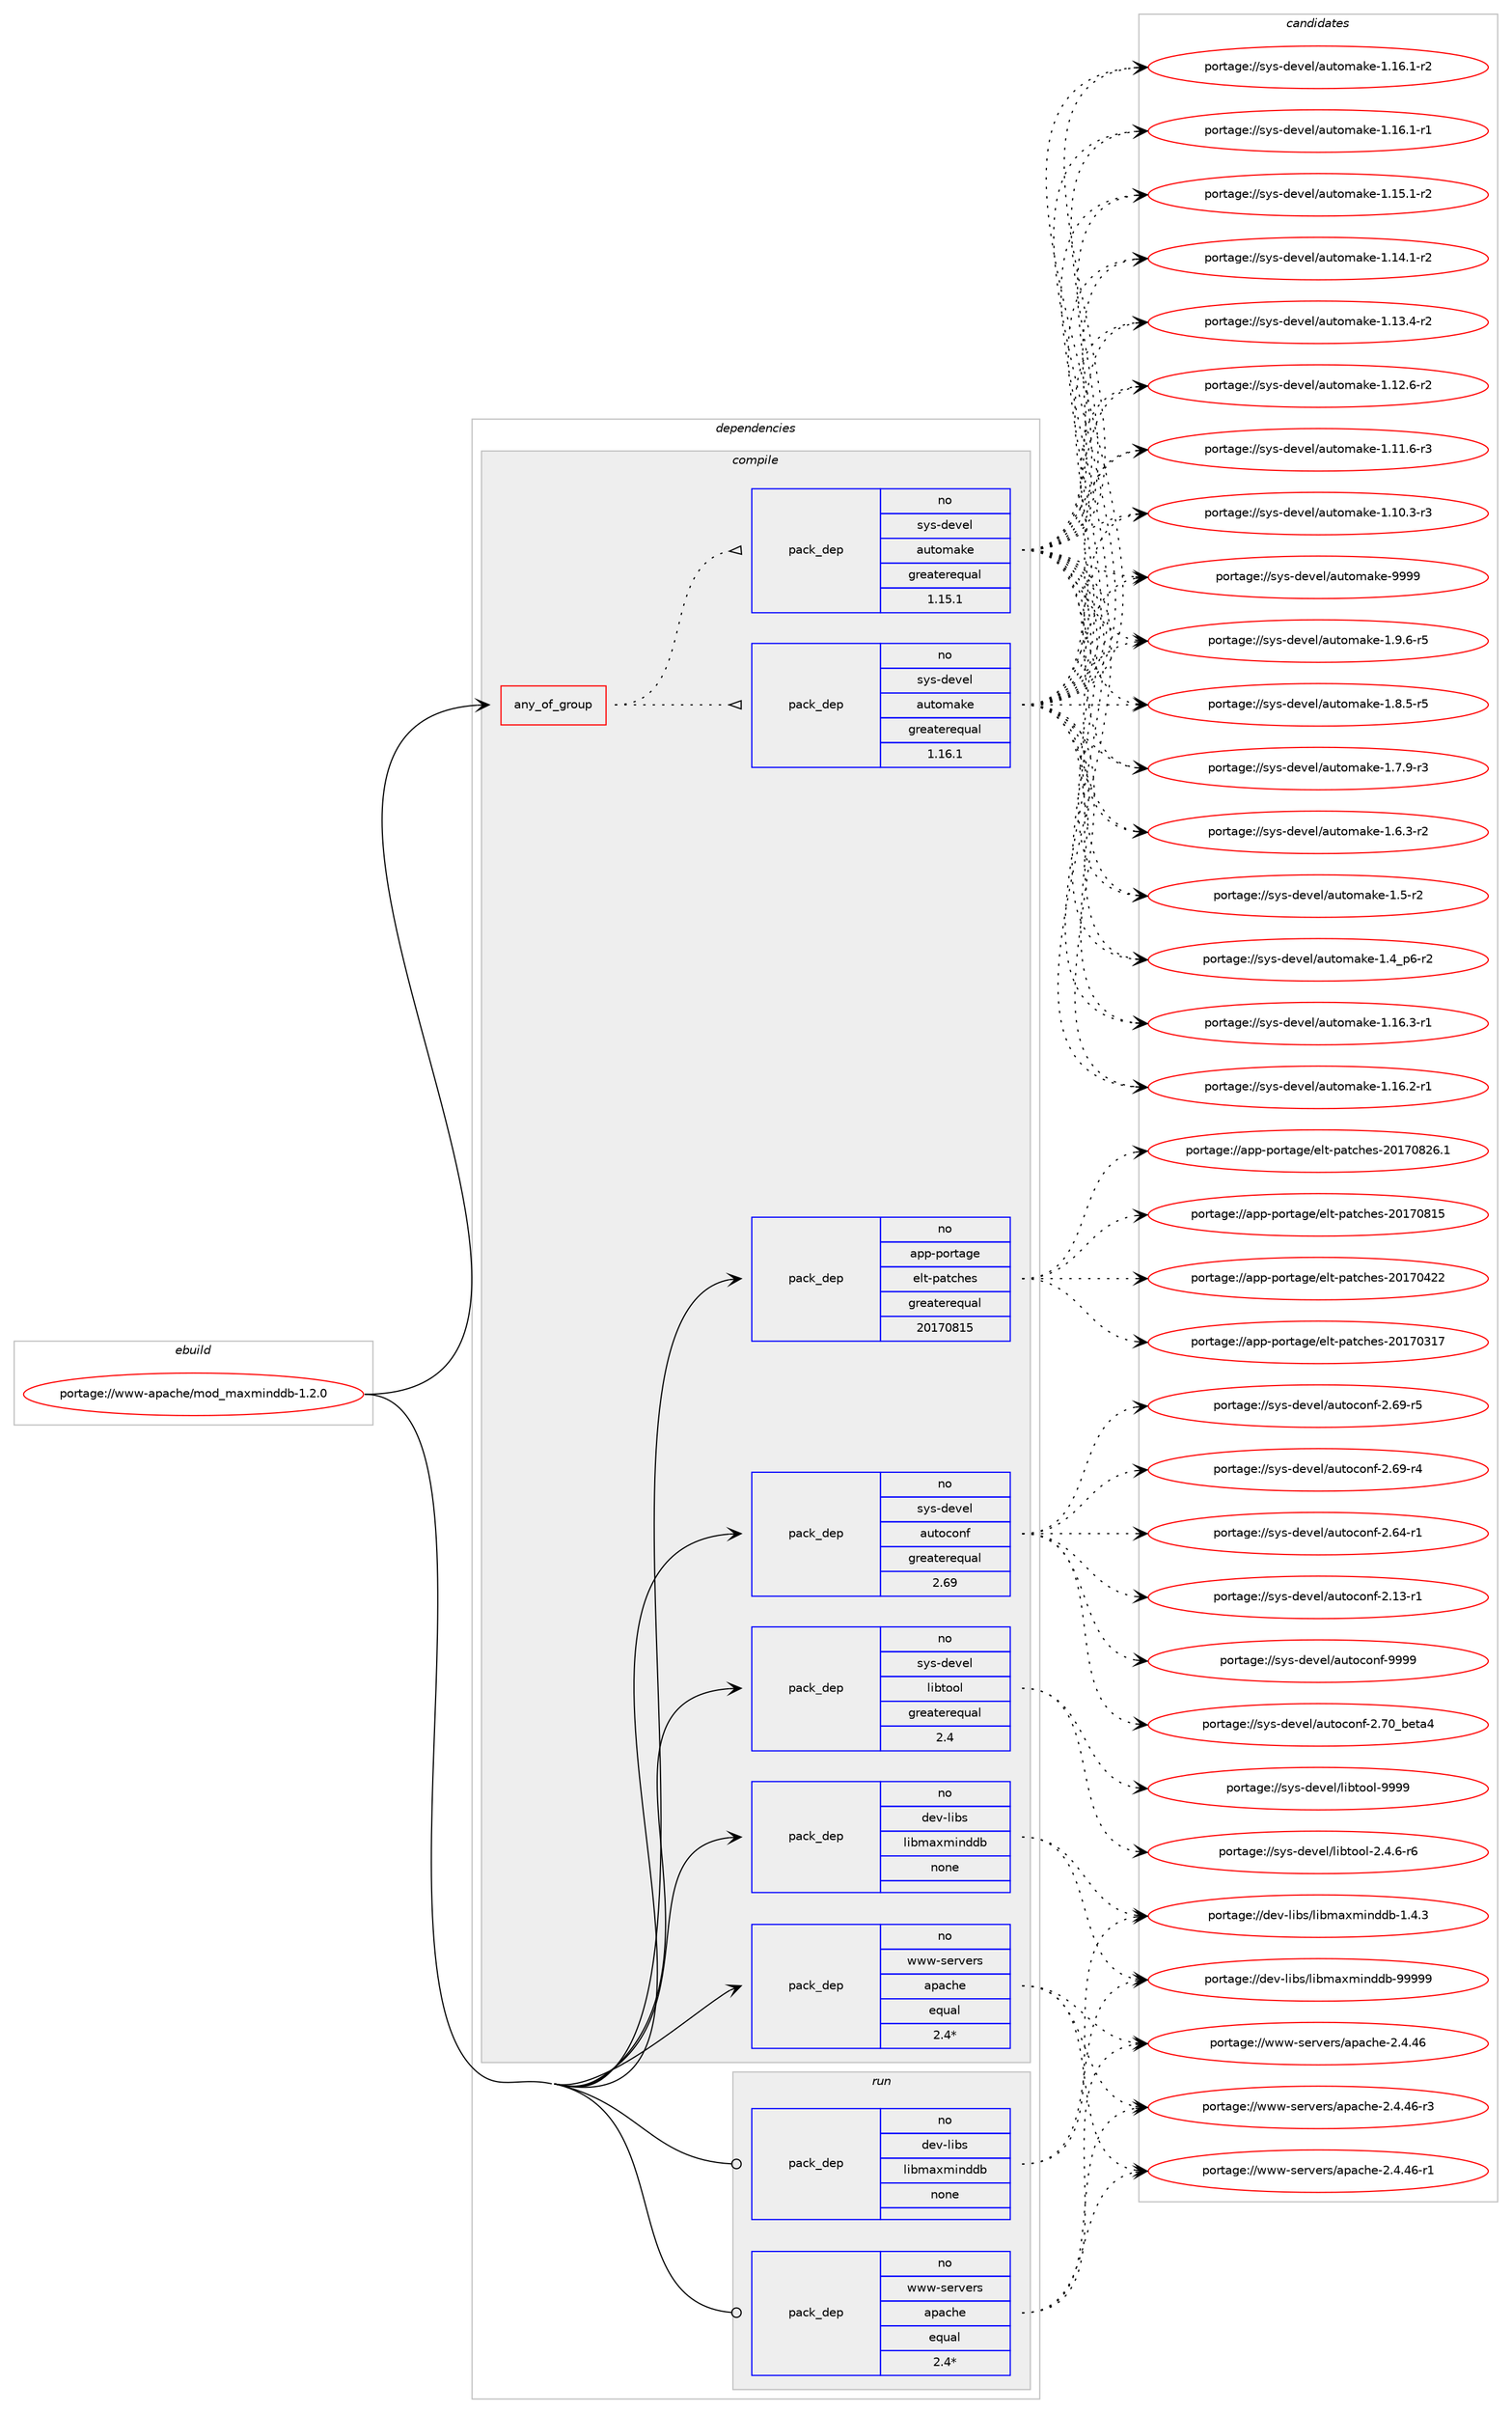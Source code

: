 digraph prolog {

# *************
# Graph options
# *************

newrank=true;
concentrate=true;
compound=true;
graph [rankdir=LR,fontname=Helvetica,fontsize=10,ranksep=1.5];#, ranksep=2.5, nodesep=0.2];
edge  [arrowhead=vee];
node  [fontname=Helvetica,fontsize=10];

# **********
# The ebuild
# **********

subgraph cluster_leftcol {
color=gray;
rank=same;
label=<<i>ebuild</i>>;
id [label="portage://www-apache/mod_maxminddb-1.2.0", color=red, width=4, href="../www-apache/mod_maxminddb-1.2.0.svg"];
}

# ****************
# The dependencies
# ****************

subgraph cluster_midcol {
color=gray;
label=<<i>dependencies</i>>;
subgraph cluster_compile {
fillcolor="#eeeeee";
style=filled;
label=<<i>compile</i>>;
subgraph any19 {
dependency1381 [label=<<TABLE BORDER="0" CELLBORDER="1" CELLSPACING="0" CELLPADDING="4"><TR><TD CELLPADDING="10">any_of_group</TD></TR></TABLE>>, shape=none, color=red];subgraph pack1238 {
dependency1382 [label=<<TABLE BORDER="0" CELLBORDER="1" CELLSPACING="0" CELLPADDING="4" WIDTH="220"><TR><TD ROWSPAN="6" CELLPADDING="30">pack_dep</TD></TR><TR><TD WIDTH="110">no</TD></TR><TR><TD>sys-devel</TD></TR><TR><TD>automake</TD></TR><TR><TD>greaterequal</TD></TR><TR><TD>1.16.1</TD></TR></TABLE>>, shape=none, color=blue];
}
dependency1381:e -> dependency1382:w [weight=20,style="dotted",arrowhead="oinv"];
subgraph pack1239 {
dependency1383 [label=<<TABLE BORDER="0" CELLBORDER="1" CELLSPACING="0" CELLPADDING="4" WIDTH="220"><TR><TD ROWSPAN="6" CELLPADDING="30">pack_dep</TD></TR><TR><TD WIDTH="110">no</TD></TR><TR><TD>sys-devel</TD></TR><TR><TD>automake</TD></TR><TR><TD>greaterequal</TD></TR><TR><TD>1.15.1</TD></TR></TABLE>>, shape=none, color=blue];
}
dependency1381:e -> dependency1383:w [weight=20,style="dotted",arrowhead="oinv"];
}
id:e -> dependency1381:w [weight=20,style="solid",arrowhead="vee"];
subgraph pack1240 {
dependency1384 [label=<<TABLE BORDER="0" CELLBORDER="1" CELLSPACING="0" CELLPADDING="4" WIDTH="220"><TR><TD ROWSPAN="6" CELLPADDING="30">pack_dep</TD></TR><TR><TD WIDTH="110">no</TD></TR><TR><TD>app-portage</TD></TR><TR><TD>elt-patches</TD></TR><TR><TD>greaterequal</TD></TR><TR><TD>20170815</TD></TR></TABLE>>, shape=none, color=blue];
}
id:e -> dependency1384:w [weight=20,style="solid",arrowhead="vee"];
subgraph pack1241 {
dependency1385 [label=<<TABLE BORDER="0" CELLBORDER="1" CELLSPACING="0" CELLPADDING="4" WIDTH="220"><TR><TD ROWSPAN="6" CELLPADDING="30">pack_dep</TD></TR><TR><TD WIDTH="110">no</TD></TR><TR><TD>dev-libs</TD></TR><TR><TD>libmaxminddb</TD></TR><TR><TD>none</TD></TR><TR><TD></TD></TR></TABLE>>, shape=none, color=blue];
}
id:e -> dependency1385:w [weight=20,style="solid",arrowhead="vee"];
subgraph pack1242 {
dependency1386 [label=<<TABLE BORDER="0" CELLBORDER="1" CELLSPACING="0" CELLPADDING="4" WIDTH="220"><TR><TD ROWSPAN="6" CELLPADDING="30">pack_dep</TD></TR><TR><TD WIDTH="110">no</TD></TR><TR><TD>sys-devel</TD></TR><TR><TD>autoconf</TD></TR><TR><TD>greaterequal</TD></TR><TR><TD>2.69</TD></TR></TABLE>>, shape=none, color=blue];
}
id:e -> dependency1386:w [weight=20,style="solid",arrowhead="vee"];
subgraph pack1243 {
dependency1387 [label=<<TABLE BORDER="0" CELLBORDER="1" CELLSPACING="0" CELLPADDING="4" WIDTH="220"><TR><TD ROWSPAN="6" CELLPADDING="30">pack_dep</TD></TR><TR><TD WIDTH="110">no</TD></TR><TR><TD>sys-devel</TD></TR><TR><TD>libtool</TD></TR><TR><TD>greaterequal</TD></TR><TR><TD>2.4</TD></TR></TABLE>>, shape=none, color=blue];
}
id:e -> dependency1387:w [weight=20,style="solid",arrowhead="vee"];
subgraph pack1244 {
dependency1388 [label=<<TABLE BORDER="0" CELLBORDER="1" CELLSPACING="0" CELLPADDING="4" WIDTH="220"><TR><TD ROWSPAN="6" CELLPADDING="30">pack_dep</TD></TR><TR><TD WIDTH="110">no</TD></TR><TR><TD>www-servers</TD></TR><TR><TD>apache</TD></TR><TR><TD>equal</TD></TR><TR><TD>2.4*</TD></TR></TABLE>>, shape=none, color=blue];
}
id:e -> dependency1388:w [weight=20,style="solid",arrowhead="vee"];
}
subgraph cluster_compileandrun {
fillcolor="#eeeeee";
style=filled;
label=<<i>compile and run</i>>;
}
subgraph cluster_run {
fillcolor="#eeeeee";
style=filled;
label=<<i>run</i>>;
subgraph pack1245 {
dependency1389 [label=<<TABLE BORDER="0" CELLBORDER="1" CELLSPACING="0" CELLPADDING="4" WIDTH="220"><TR><TD ROWSPAN="6" CELLPADDING="30">pack_dep</TD></TR><TR><TD WIDTH="110">no</TD></TR><TR><TD>dev-libs</TD></TR><TR><TD>libmaxminddb</TD></TR><TR><TD>none</TD></TR><TR><TD></TD></TR></TABLE>>, shape=none, color=blue];
}
id:e -> dependency1389:w [weight=20,style="solid",arrowhead="odot"];
subgraph pack1246 {
dependency1390 [label=<<TABLE BORDER="0" CELLBORDER="1" CELLSPACING="0" CELLPADDING="4" WIDTH="220"><TR><TD ROWSPAN="6" CELLPADDING="30">pack_dep</TD></TR><TR><TD WIDTH="110">no</TD></TR><TR><TD>www-servers</TD></TR><TR><TD>apache</TD></TR><TR><TD>equal</TD></TR><TR><TD>2.4*</TD></TR></TABLE>>, shape=none, color=blue];
}
id:e -> dependency1390:w [weight=20,style="solid",arrowhead="odot"];
}
}

# **************
# The candidates
# **************

subgraph cluster_choices {
rank=same;
color=gray;
label=<<i>candidates</i>>;

subgraph choice1238 {
color=black;
nodesep=1;
choice115121115451001011181011084797117116111109971071014557575757 [label="portage://sys-devel/automake-9999", color=red, width=4,href="../sys-devel/automake-9999.svg"];
choice115121115451001011181011084797117116111109971071014549465746544511453 [label="portage://sys-devel/automake-1.9.6-r5", color=red, width=4,href="../sys-devel/automake-1.9.6-r5.svg"];
choice115121115451001011181011084797117116111109971071014549465646534511453 [label="portage://sys-devel/automake-1.8.5-r5", color=red, width=4,href="../sys-devel/automake-1.8.5-r5.svg"];
choice115121115451001011181011084797117116111109971071014549465546574511451 [label="portage://sys-devel/automake-1.7.9-r3", color=red, width=4,href="../sys-devel/automake-1.7.9-r3.svg"];
choice115121115451001011181011084797117116111109971071014549465446514511450 [label="portage://sys-devel/automake-1.6.3-r2", color=red, width=4,href="../sys-devel/automake-1.6.3-r2.svg"];
choice11512111545100101118101108479711711611110997107101454946534511450 [label="portage://sys-devel/automake-1.5-r2", color=red, width=4,href="../sys-devel/automake-1.5-r2.svg"];
choice115121115451001011181011084797117116111109971071014549465295112544511450 [label="portage://sys-devel/automake-1.4_p6-r2", color=red, width=4,href="../sys-devel/automake-1.4_p6-r2.svg"];
choice11512111545100101118101108479711711611110997107101454946495446514511449 [label="portage://sys-devel/automake-1.16.3-r1", color=red, width=4,href="../sys-devel/automake-1.16.3-r1.svg"];
choice11512111545100101118101108479711711611110997107101454946495446504511449 [label="portage://sys-devel/automake-1.16.2-r1", color=red, width=4,href="../sys-devel/automake-1.16.2-r1.svg"];
choice11512111545100101118101108479711711611110997107101454946495446494511450 [label="portage://sys-devel/automake-1.16.1-r2", color=red, width=4,href="../sys-devel/automake-1.16.1-r2.svg"];
choice11512111545100101118101108479711711611110997107101454946495446494511449 [label="portage://sys-devel/automake-1.16.1-r1", color=red, width=4,href="../sys-devel/automake-1.16.1-r1.svg"];
choice11512111545100101118101108479711711611110997107101454946495346494511450 [label="portage://sys-devel/automake-1.15.1-r2", color=red, width=4,href="../sys-devel/automake-1.15.1-r2.svg"];
choice11512111545100101118101108479711711611110997107101454946495246494511450 [label="portage://sys-devel/automake-1.14.1-r2", color=red, width=4,href="../sys-devel/automake-1.14.1-r2.svg"];
choice11512111545100101118101108479711711611110997107101454946495146524511450 [label="portage://sys-devel/automake-1.13.4-r2", color=red, width=4,href="../sys-devel/automake-1.13.4-r2.svg"];
choice11512111545100101118101108479711711611110997107101454946495046544511450 [label="portage://sys-devel/automake-1.12.6-r2", color=red, width=4,href="../sys-devel/automake-1.12.6-r2.svg"];
choice11512111545100101118101108479711711611110997107101454946494946544511451 [label="portage://sys-devel/automake-1.11.6-r3", color=red, width=4,href="../sys-devel/automake-1.11.6-r3.svg"];
choice11512111545100101118101108479711711611110997107101454946494846514511451 [label="portage://sys-devel/automake-1.10.3-r3", color=red, width=4,href="../sys-devel/automake-1.10.3-r3.svg"];
dependency1382:e -> choice115121115451001011181011084797117116111109971071014557575757:w [style=dotted,weight="100"];
dependency1382:e -> choice115121115451001011181011084797117116111109971071014549465746544511453:w [style=dotted,weight="100"];
dependency1382:e -> choice115121115451001011181011084797117116111109971071014549465646534511453:w [style=dotted,weight="100"];
dependency1382:e -> choice115121115451001011181011084797117116111109971071014549465546574511451:w [style=dotted,weight="100"];
dependency1382:e -> choice115121115451001011181011084797117116111109971071014549465446514511450:w [style=dotted,weight="100"];
dependency1382:e -> choice11512111545100101118101108479711711611110997107101454946534511450:w [style=dotted,weight="100"];
dependency1382:e -> choice115121115451001011181011084797117116111109971071014549465295112544511450:w [style=dotted,weight="100"];
dependency1382:e -> choice11512111545100101118101108479711711611110997107101454946495446514511449:w [style=dotted,weight="100"];
dependency1382:e -> choice11512111545100101118101108479711711611110997107101454946495446504511449:w [style=dotted,weight="100"];
dependency1382:e -> choice11512111545100101118101108479711711611110997107101454946495446494511450:w [style=dotted,weight="100"];
dependency1382:e -> choice11512111545100101118101108479711711611110997107101454946495446494511449:w [style=dotted,weight="100"];
dependency1382:e -> choice11512111545100101118101108479711711611110997107101454946495346494511450:w [style=dotted,weight="100"];
dependency1382:e -> choice11512111545100101118101108479711711611110997107101454946495246494511450:w [style=dotted,weight="100"];
dependency1382:e -> choice11512111545100101118101108479711711611110997107101454946495146524511450:w [style=dotted,weight="100"];
dependency1382:e -> choice11512111545100101118101108479711711611110997107101454946495046544511450:w [style=dotted,weight="100"];
dependency1382:e -> choice11512111545100101118101108479711711611110997107101454946494946544511451:w [style=dotted,weight="100"];
dependency1382:e -> choice11512111545100101118101108479711711611110997107101454946494846514511451:w [style=dotted,weight="100"];
}
subgraph choice1239 {
color=black;
nodesep=1;
choice115121115451001011181011084797117116111109971071014557575757 [label="portage://sys-devel/automake-9999", color=red, width=4,href="../sys-devel/automake-9999.svg"];
choice115121115451001011181011084797117116111109971071014549465746544511453 [label="portage://sys-devel/automake-1.9.6-r5", color=red, width=4,href="../sys-devel/automake-1.9.6-r5.svg"];
choice115121115451001011181011084797117116111109971071014549465646534511453 [label="portage://sys-devel/automake-1.8.5-r5", color=red, width=4,href="../sys-devel/automake-1.8.5-r5.svg"];
choice115121115451001011181011084797117116111109971071014549465546574511451 [label="portage://sys-devel/automake-1.7.9-r3", color=red, width=4,href="../sys-devel/automake-1.7.9-r3.svg"];
choice115121115451001011181011084797117116111109971071014549465446514511450 [label="portage://sys-devel/automake-1.6.3-r2", color=red, width=4,href="../sys-devel/automake-1.6.3-r2.svg"];
choice11512111545100101118101108479711711611110997107101454946534511450 [label="portage://sys-devel/automake-1.5-r2", color=red, width=4,href="../sys-devel/automake-1.5-r2.svg"];
choice115121115451001011181011084797117116111109971071014549465295112544511450 [label="portage://sys-devel/automake-1.4_p6-r2", color=red, width=4,href="../sys-devel/automake-1.4_p6-r2.svg"];
choice11512111545100101118101108479711711611110997107101454946495446514511449 [label="portage://sys-devel/automake-1.16.3-r1", color=red, width=4,href="../sys-devel/automake-1.16.3-r1.svg"];
choice11512111545100101118101108479711711611110997107101454946495446504511449 [label="portage://sys-devel/automake-1.16.2-r1", color=red, width=4,href="../sys-devel/automake-1.16.2-r1.svg"];
choice11512111545100101118101108479711711611110997107101454946495446494511450 [label="portage://sys-devel/automake-1.16.1-r2", color=red, width=4,href="../sys-devel/automake-1.16.1-r2.svg"];
choice11512111545100101118101108479711711611110997107101454946495446494511449 [label="portage://sys-devel/automake-1.16.1-r1", color=red, width=4,href="../sys-devel/automake-1.16.1-r1.svg"];
choice11512111545100101118101108479711711611110997107101454946495346494511450 [label="portage://sys-devel/automake-1.15.1-r2", color=red, width=4,href="../sys-devel/automake-1.15.1-r2.svg"];
choice11512111545100101118101108479711711611110997107101454946495246494511450 [label="portage://sys-devel/automake-1.14.1-r2", color=red, width=4,href="../sys-devel/automake-1.14.1-r2.svg"];
choice11512111545100101118101108479711711611110997107101454946495146524511450 [label="portage://sys-devel/automake-1.13.4-r2", color=red, width=4,href="../sys-devel/automake-1.13.4-r2.svg"];
choice11512111545100101118101108479711711611110997107101454946495046544511450 [label="portage://sys-devel/automake-1.12.6-r2", color=red, width=4,href="../sys-devel/automake-1.12.6-r2.svg"];
choice11512111545100101118101108479711711611110997107101454946494946544511451 [label="portage://sys-devel/automake-1.11.6-r3", color=red, width=4,href="../sys-devel/automake-1.11.6-r3.svg"];
choice11512111545100101118101108479711711611110997107101454946494846514511451 [label="portage://sys-devel/automake-1.10.3-r3", color=red, width=4,href="../sys-devel/automake-1.10.3-r3.svg"];
dependency1383:e -> choice115121115451001011181011084797117116111109971071014557575757:w [style=dotted,weight="100"];
dependency1383:e -> choice115121115451001011181011084797117116111109971071014549465746544511453:w [style=dotted,weight="100"];
dependency1383:e -> choice115121115451001011181011084797117116111109971071014549465646534511453:w [style=dotted,weight="100"];
dependency1383:e -> choice115121115451001011181011084797117116111109971071014549465546574511451:w [style=dotted,weight="100"];
dependency1383:e -> choice115121115451001011181011084797117116111109971071014549465446514511450:w [style=dotted,weight="100"];
dependency1383:e -> choice11512111545100101118101108479711711611110997107101454946534511450:w [style=dotted,weight="100"];
dependency1383:e -> choice115121115451001011181011084797117116111109971071014549465295112544511450:w [style=dotted,weight="100"];
dependency1383:e -> choice11512111545100101118101108479711711611110997107101454946495446514511449:w [style=dotted,weight="100"];
dependency1383:e -> choice11512111545100101118101108479711711611110997107101454946495446504511449:w [style=dotted,weight="100"];
dependency1383:e -> choice11512111545100101118101108479711711611110997107101454946495446494511450:w [style=dotted,weight="100"];
dependency1383:e -> choice11512111545100101118101108479711711611110997107101454946495446494511449:w [style=dotted,weight="100"];
dependency1383:e -> choice11512111545100101118101108479711711611110997107101454946495346494511450:w [style=dotted,weight="100"];
dependency1383:e -> choice11512111545100101118101108479711711611110997107101454946495246494511450:w [style=dotted,weight="100"];
dependency1383:e -> choice11512111545100101118101108479711711611110997107101454946495146524511450:w [style=dotted,weight="100"];
dependency1383:e -> choice11512111545100101118101108479711711611110997107101454946495046544511450:w [style=dotted,weight="100"];
dependency1383:e -> choice11512111545100101118101108479711711611110997107101454946494946544511451:w [style=dotted,weight="100"];
dependency1383:e -> choice11512111545100101118101108479711711611110997107101454946494846514511451:w [style=dotted,weight="100"];
}
subgraph choice1240 {
color=black;
nodesep=1;
choice971121124511211111411697103101471011081164511297116991041011154550484955485650544649 [label="portage://app-portage/elt-patches-20170826.1", color=red, width=4,href="../app-portage/elt-patches-20170826.1.svg"];
choice97112112451121111141169710310147101108116451129711699104101115455048495548564953 [label="portage://app-portage/elt-patches-20170815", color=red, width=4,href="../app-portage/elt-patches-20170815.svg"];
choice97112112451121111141169710310147101108116451129711699104101115455048495548525050 [label="portage://app-portage/elt-patches-20170422", color=red, width=4,href="../app-portage/elt-patches-20170422.svg"];
choice97112112451121111141169710310147101108116451129711699104101115455048495548514955 [label="portage://app-portage/elt-patches-20170317", color=red, width=4,href="../app-portage/elt-patches-20170317.svg"];
dependency1384:e -> choice971121124511211111411697103101471011081164511297116991041011154550484955485650544649:w [style=dotted,weight="100"];
dependency1384:e -> choice97112112451121111141169710310147101108116451129711699104101115455048495548564953:w [style=dotted,weight="100"];
dependency1384:e -> choice97112112451121111141169710310147101108116451129711699104101115455048495548525050:w [style=dotted,weight="100"];
dependency1384:e -> choice97112112451121111141169710310147101108116451129711699104101115455048495548514955:w [style=dotted,weight="100"];
}
subgraph choice1241 {
color=black;
nodesep=1;
choice100101118451081059811547108105981099712010910511010010098455757575757 [label="portage://dev-libs/libmaxminddb-99999", color=red, width=4,href="../dev-libs/libmaxminddb-99999.svg"];
choice100101118451081059811547108105981099712010910511010010098454946524651 [label="portage://dev-libs/libmaxminddb-1.4.3", color=red, width=4,href="../dev-libs/libmaxminddb-1.4.3.svg"];
dependency1385:e -> choice100101118451081059811547108105981099712010910511010010098455757575757:w [style=dotted,weight="100"];
dependency1385:e -> choice100101118451081059811547108105981099712010910511010010098454946524651:w [style=dotted,weight="100"];
}
subgraph choice1242 {
color=black;
nodesep=1;
choice115121115451001011181011084797117116111991111101024557575757 [label="portage://sys-devel/autoconf-9999", color=red, width=4,href="../sys-devel/autoconf-9999.svg"];
choice11512111545100101118101108479711711611199111110102455046554895981011169752 [label="portage://sys-devel/autoconf-2.70_beta4", color=red, width=4,href="../sys-devel/autoconf-2.70_beta4.svg"];
choice1151211154510010111810110847971171161119911111010245504654574511453 [label="portage://sys-devel/autoconf-2.69-r5", color=red, width=4,href="../sys-devel/autoconf-2.69-r5.svg"];
choice1151211154510010111810110847971171161119911111010245504654574511452 [label="portage://sys-devel/autoconf-2.69-r4", color=red, width=4,href="../sys-devel/autoconf-2.69-r4.svg"];
choice1151211154510010111810110847971171161119911111010245504654524511449 [label="portage://sys-devel/autoconf-2.64-r1", color=red, width=4,href="../sys-devel/autoconf-2.64-r1.svg"];
choice1151211154510010111810110847971171161119911111010245504649514511449 [label="portage://sys-devel/autoconf-2.13-r1", color=red, width=4,href="../sys-devel/autoconf-2.13-r1.svg"];
dependency1386:e -> choice115121115451001011181011084797117116111991111101024557575757:w [style=dotted,weight="100"];
dependency1386:e -> choice11512111545100101118101108479711711611199111110102455046554895981011169752:w [style=dotted,weight="100"];
dependency1386:e -> choice1151211154510010111810110847971171161119911111010245504654574511453:w [style=dotted,weight="100"];
dependency1386:e -> choice1151211154510010111810110847971171161119911111010245504654574511452:w [style=dotted,weight="100"];
dependency1386:e -> choice1151211154510010111810110847971171161119911111010245504654524511449:w [style=dotted,weight="100"];
dependency1386:e -> choice1151211154510010111810110847971171161119911111010245504649514511449:w [style=dotted,weight="100"];
}
subgraph choice1243 {
color=black;
nodesep=1;
choice1151211154510010111810110847108105981161111111084557575757 [label="portage://sys-devel/libtool-9999", color=red, width=4,href="../sys-devel/libtool-9999.svg"];
choice1151211154510010111810110847108105981161111111084550465246544511454 [label="portage://sys-devel/libtool-2.4.6-r6", color=red, width=4,href="../sys-devel/libtool-2.4.6-r6.svg"];
dependency1387:e -> choice1151211154510010111810110847108105981161111111084557575757:w [style=dotted,weight="100"];
dependency1387:e -> choice1151211154510010111810110847108105981161111111084550465246544511454:w [style=dotted,weight="100"];
}
subgraph choice1244 {
color=black;
nodesep=1;
choice1191191194511510111411810111411547971129799104101455046524652544511451 [label="portage://www-servers/apache-2.4.46-r3", color=red, width=4,href="../www-servers/apache-2.4.46-r3.svg"];
choice1191191194511510111411810111411547971129799104101455046524652544511449 [label="portage://www-servers/apache-2.4.46-r1", color=red, width=4,href="../www-servers/apache-2.4.46-r1.svg"];
choice119119119451151011141181011141154797112979910410145504652465254 [label="portage://www-servers/apache-2.4.46", color=red, width=4,href="../www-servers/apache-2.4.46.svg"];
dependency1388:e -> choice1191191194511510111411810111411547971129799104101455046524652544511451:w [style=dotted,weight="100"];
dependency1388:e -> choice1191191194511510111411810111411547971129799104101455046524652544511449:w [style=dotted,weight="100"];
dependency1388:e -> choice119119119451151011141181011141154797112979910410145504652465254:w [style=dotted,weight="100"];
}
subgraph choice1245 {
color=black;
nodesep=1;
choice100101118451081059811547108105981099712010910511010010098455757575757 [label="portage://dev-libs/libmaxminddb-99999", color=red, width=4,href="../dev-libs/libmaxminddb-99999.svg"];
choice100101118451081059811547108105981099712010910511010010098454946524651 [label="portage://dev-libs/libmaxminddb-1.4.3", color=red, width=4,href="../dev-libs/libmaxminddb-1.4.3.svg"];
dependency1389:e -> choice100101118451081059811547108105981099712010910511010010098455757575757:w [style=dotted,weight="100"];
dependency1389:e -> choice100101118451081059811547108105981099712010910511010010098454946524651:w [style=dotted,weight="100"];
}
subgraph choice1246 {
color=black;
nodesep=1;
choice1191191194511510111411810111411547971129799104101455046524652544511451 [label="portage://www-servers/apache-2.4.46-r3", color=red, width=4,href="../www-servers/apache-2.4.46-r3.svg"];
choice1191191194511510111411810111411547971129799104101455046524652544511449 [label="portage://www-servers/apache-2.4.46-r1", color=red, width=4,href="../www-servers/apache-2.4.46-r1.svg"];
choice119119119451151011141181011141154797112979910410145504652465254 [label="portage://www-servers/apache-2.4.46", color=red, width=4,href="../www-servers/apache-2.4.46.svg"];
dependency1390:e -> choice1191191194511510111411810111411547971129799104101455046524652544511451:w [style=dotted,weight="100"];
dependency1390:e -> choice1191191194511510111411810111411547971129799104101455046524652544511449:w [style=dotted,weight="100"];
dependency1390:e -> choice119119119451151011141181011141154797112979910410145504652465254:w [style=dotted,weight="100"];
}
}

}
